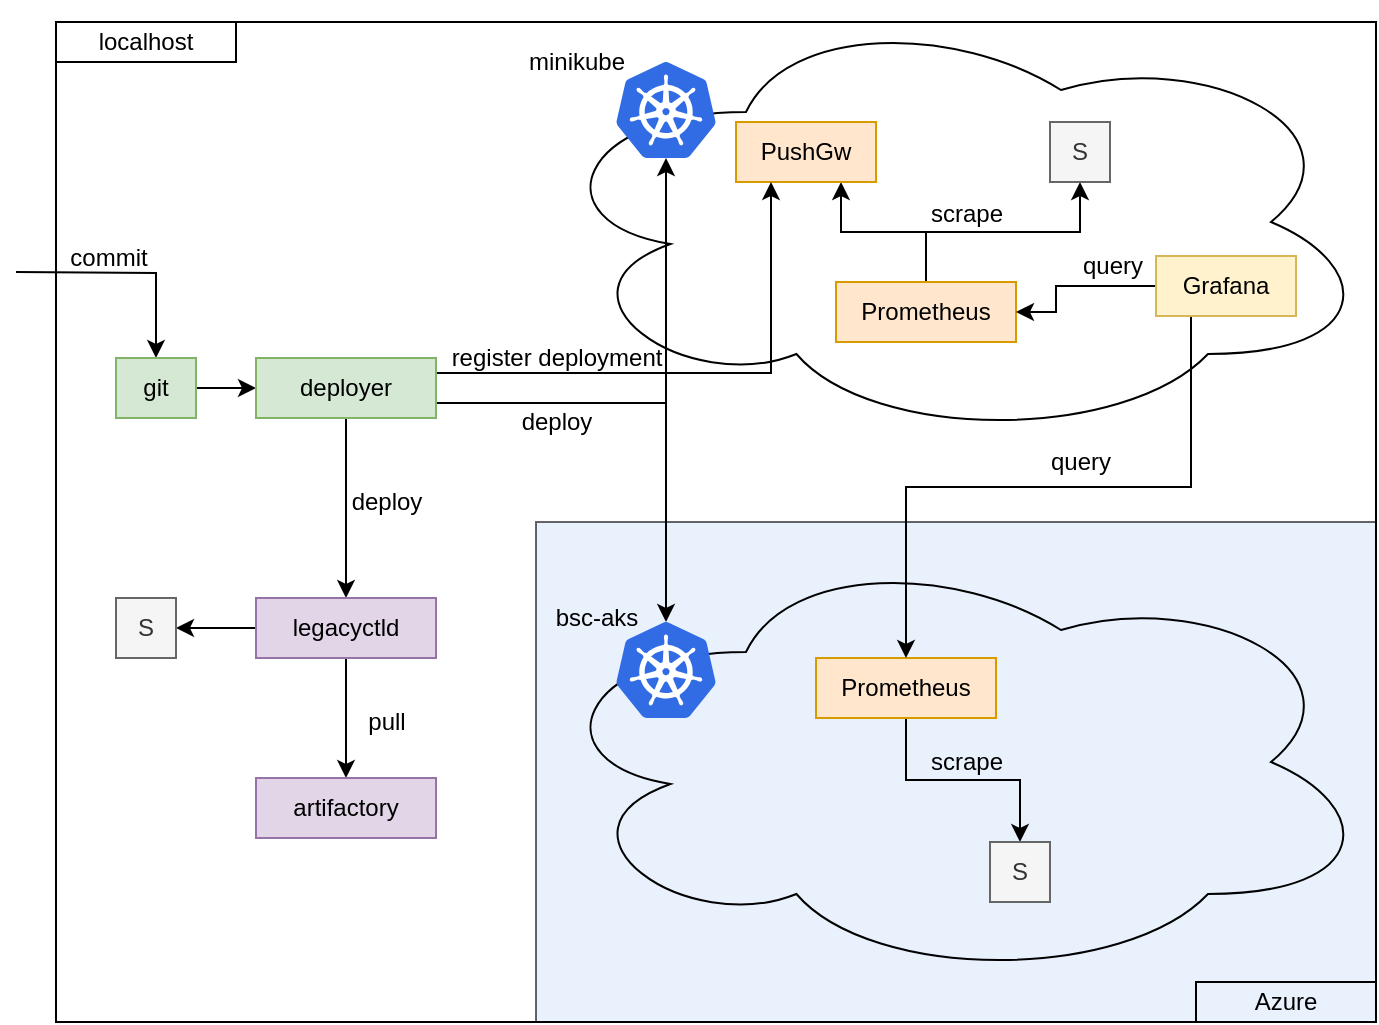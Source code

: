 <mxfile version="13.1.14" type="device"><diagram id="WI9T0HZ2pTsCkuznbFz-" name="Page-1"><mxGraphModel dx="1422" dy="740" grid="1" gridSize="10" guides="1" tooltips="1" connect="1" arrows="1" fold="1" page="1" pageScale="1" pageWidth="1654" pageHeight="1169" math="0" shadow="0"><root><mxCell id="0"/><mxCell id="1" parent="0"/><mxCell id="TowDHFztPJStSdlTVc_y-82" value="" style="whiteSpace=wrap;html=1;fillColor=#dae8fc;strokeColor=#000000;glass=0;rounded=0;opacity=60;" vertex="1" parent="1"><mxGeometry x="540" y="450" width="420" height="250" as="geometry"/></mxCell><mxCell id="TowDHFztPJStSdlTVc_y-77" value="" style="whiteSpace=wrap;html=1;fillColor=none;" vertex="1" parent="1"><mxGeometry x="300" y="200" width="660" height="500" as="geometry"/></mxCell><mxCell id="TowDHFztPJStSdlTVc_y-17" value="" style="ellipse;shape=cloud;whiteSpace=wrap;html=1;fillColor=none;" vertex="1" parent="1"><mxGeometry x="540" y="190" width="420" height="220" as="geometry"/></mxCell><mxCell id="TowDHFztPJStSdlTVc_y-33" value="" style="ellipse;shape=cloud;whiteSpace=wrap;html=1;fillColor=none;" vertex="1" parent="1"><mxGeometry x="540" y="460" width="420" height="220" as="geometry"/></mxCell><mxCell id="TowDHFztPJStSdlTVc_y-34" value="" style="aspect=fixed;html=1;points=[];align=center;image;fontSize=12;image=img/lib/mscae/Kubernetes.svg;fillColor=none;" vertex="1" parent="1"><mxGeometry x="580" y="220" width="50" height="48" as="geometry"/></mxCell><mxCell id="TowDHFztPJStSdlTVc_y-35" value="" style="aspect=fixed;html=1;points=[];align=center;image;fontSize=12;image=img/lib/mscae/Kubernetes.svg;fillColor=none;" vertex="1" parent="1"><mxGeometry x="580" y="500" width="50" height="48" as="geometry"/></mxCell><mxCell id="TowDHFztPJStSdlTVc_y-63" style="edgeStyle=orthogonalEdgeStyle;rounded=0;orthogonalLoop=1;jettySize=auto;html=1;exitX=0.5;exitY=0;exitDx=0;exitDy=0;entryX=0.75;entryY=1;entryDx=0;entryDy=0;" edge="1" parent="1" source="TowDHFztPJStSdlTVc_y-37" target="TowDHFztPJStSdlTVc_y-39"><mxGeometry relative="1" as="geometry"/></mxCell><mxCell id="TowDHFztPJStSdlTVc_y-65" value="" style="edgeStyle=orthogonalEdgeStyle;rounded=0;orthogonalLoop=1;jettySize=auto;html=1;exitX=0.5;exitY=0;exitDx=0;exitDy=0;" edge="1" parent="1" source="TowDHFztPJStSdlTVc_y-37" target="TowDHFztPJStSdlTVc_y-64"><mxGeometry relative="1" as="geometry"/></mxCell><mxCell id="TowDHFztPJStSdlTVc_y-37" value="&lt;div&gt;Prometheus&lt;/div&gt;" style="whiteSpace=wrap;html=1;fillColor=#ffe6cc;strokeColor=#d79b00;" vertex="1" parent="1"><mxGeometry x="690" y="330" width="90" height="30" as="geometry"/></mxCell><mxCell id="TowDHFztPJStSdlTVc_y-64" value="S" style="whiteSpace=wrap;html=1;fillColor=#f5f5f5;strokeColor=#666666;fontColor=#333333;" vertex="1" parent="1"><mxGeometry x="797" y="250" width="30" height="30" as="geometry"/></mxCell><mxCell id="TowDHFztPJStSdlTVc_y-76" value="" style="edgeStyle=orthogonalEdgeStyle;rounded=0;orthogonalLoop=1;jettySize=auto;html=1;" edge="1" parent="1" source="TowDHFztPJStSdlTVc_y-38" target="TowDHFztPJStSdlTVc_y-75"><mxGeometry relative="1" as="geometry"/></mxCell><mxCell id="TowDHFztPJStSdlTVc_y-38" value="&lt;div&gt;Prometheus&lt;/div&gt;" style="whiteSpace=wrap;html=1;fillColor=#ffe6cc;strokeColor=#d79b00;" vertex="1" parent="1"><mxGeometry x="680" y="518" width="90" height="30" as="geometry"/></mxCell><mxCell id="TowDHFztPJStSdlTVc_y-75" value="S" style="whiteSpace=wrap;html=1;fillColor=#f5f5f5;strokeColor=#666666;fontColor=#333333;" vertex="1" parent="1"><mxGeometry x="767" y="610" width="30" height="30" as="geometry"/></mxCell><mxCell id="TowDHFztPJStSdlTVc_y-39" value="PushGw" style="whiteSpace=wrap;html=1;fillColor=#ffe6cc;strokeColor=#d79b00;" vertex="1" parent="1"><mxGeometry x="640" y="250" width="70" height="30" as="geometry"/></mxCell><mxCell id="TowDHFztPJStSdlTVc_y-70" style="edgeStyle=orthogonalEdgeStyle;rounded=0;orthogonalLoop=1;jettySize=auto;html=1;exitX=0;exitY=0.5;exitDx=0;exitDy=0;entryX=1;entryY=0.5;entryDx=0;entryDy=0;" edge="1" parent="1" source="TowDHFztPJStSdlTVc_y-40" target="TowDHFztPJStSdlTVc_y-37"><mxGeometry relative="1" as="geometry"><Array as="points"><mxPoint x="800" y="332"/><mxPoint x="800" y="345"/></Array></mxGeometry></mxCell><mxCell id="TowDHFztPJStSdlTVc_y-71" style="edgeStyle=orthogonalEdgeStyle;rounded=0;orthogonalLoop=1;jettySize=auto;html=1;exitX=0.25;exitY=1;exitDx=0;exitDy=0;entryX=0.5;entryY=0;entryDx=0;entryDy=0;" edge="1" parent="1" source="TowDHFztPJStSdlTVc_y-40" target="TowDHFztPJStSdlTVc_y-38"><mxGeometry relative="1" as="geometry"/></mxCell><mxCell id="TowDHFztPJStSdlTVc_y-40" value="Grafana" style="whiteSpace=wrap;html=1;fillColor=#fff2cc;strokeColor=#d6b656;" vertex="1" parent="1"><mxGeometry x="850" y="317" width="70" height="30" as="geometry"/></mxCell><mxCell id="TowDHFztPJStSdlTVc_y-48" value="" style="edgeStyle=orthogonalEdgeStyle;rounded=0;orthogonalLoop=1;jettySize=auto;html=1;" edge="1" parent="1" source="TowDHFztPJStSdlTVc_y-43" target="TowDHFztPJStSdlTVc_y-47"><mxGeometry relative="1" as="geometry"/></mxCell><mxCell id="TowDHFztPJStSdlTVc_y-55" value="" style="edgeStyle=orthogonalEdgeStyle;rounded=0;orthogonalLoop=1;jettySize=auto;html=1;" edge="1" parent="1" source="TowDHFztPJStSdlTVc_y-54" target="TowDHFztPJStSdlTVc_y-43"><mxGeometry relative="1" as="geometry"/></mxCell><mxCell id="TowDHFztPJStSdlTVc_y-58" style="edgeStyle=orthogonalEdgeStyle;rounded=0;orthogonalLoop=1;jettySize=auto;html=1;exitX=1;exitY=0.75;exitDx=0;exitDy=0;" edge="1" parent="1" source="TowDHFztPJStSdlTVc_y-43" target="TowDHFztPJStSdlTVc_y-34"><mxGeometry relative="1" as="geometry"><mxPoint x="400" y="430" as="sourcePoint"/></mxGeometry></mxCell><mxCell id="TowDHFztPJStSdlTVc_y-59" style="edgeStyle=orthogonalEdgeStyle;rounded=0;orthogonalLoop=1;jettySize=auto;html=1;exitX=1;exitY=0.75;exitDx=0;exitDy=0;" edge="1" parent="1" source="TowDHFztPJStSdlTVc_y-43" target="TowDHFztPJStSdlTVc_y-35"><mxGeometry relative="1" as="geometry"/></mxCell><mxCell id="TowDHFztPJStSdlTVc_y-60" style="edgeStyle=orthogonalEdgeStyle;rounded=0;orthogonalLoop=1;jettySize=auto;html=1;exitX=1;exitY=0.25;exitDx=0;exitDy=0;entryX=0.25;entryY=1;entryDx=0;entryDy=0;" edge="1" parent="1" source="TowDHFztPJStSdlTVc_y-43" target="TowDHFztPJStSdlTVc_y-39"><mxGeometry relative="1" as="geometry"/></mxCell><mxCell id="TowDHFztPJStSdlTVc_y-43" value="deployer" style="whiteSpace=wrap;html=1;fillColor=#d5e8d4;strokeColor=#82b366;" vertex="1" parent="1"><mxGeometry x="400" y="368" width="90" height="30" as="geometry"/></mxCell><mxCell id="TowDHFztPJStSdlTVc_y-92" value="" style="edgeStyle=orthogonalEdgeStyle;rounded=0;orthogonalLoop=1;jettySize=auto;html=1;entryX=0.5;entryY=0;entryDx=0;entryDy=0;exitX=1;exitY=0.5;exitDx=0;exitDy=0;" edge="1" parent="1" target="TowDHFztPJStSdlTVc_y-54"><mxGeometry relative="1" as="geometry"><mxPoint x="280" y="325" as="sourcePoint"/></mxGeometry></mxCell><mxCell id="TowDHFztPJStSdlTVc_y-54" value="git" style="whiteSpace=wrap;html=1;fillColor=#d5e8d4;strokeColor=#82b366;" vertex="1" parent="1"><mxGeometry x="330" y="368" width="40" height="30" as="geometry"/></mxCell><mxCell id="TowDHFztPJStSdlTVc_y-50" value="" style="edgeStyle=orthogonalEdgeStyle;rounded=0;orthogonalLoop=1;jettySize=auto;html=1;" edge="1" parent="1" source="TowDHFztPJStSdlTVc_y-47" target="TowDHFztPJStSdlTVc_y-49"><mxGeometry relative="1" as="geometry"/></mxCell><mxCell id="TowDHFztPJStSdlTVc_y-73" value="" style="edgeStyle=orthogonalEdgeStyle;rounded=0;orthogonalLoop=1;jettySize=auto;html=1;" edge="1" parent="1" source="TowDHFztPJStSdlTVc_y-47" target="TowDHFztPJStSdlTVc_y-72"><mxGeometry relative="1" as="geometry"/></mxCell><mxCell id="TowDHFztPJStSdlTVc_y-47" value="legacyctld" style="whiteSpace=wrap;html=1;fillColor=#e1d5e7;strokeColor=#9673a6;" vertex="1" parent="1"><mxGeometry x="400" y="488" width="90" height="30" as="geometry"/></mxCell><mxCell id="TowDHFztPJStSdlTVc_y-72" value="S" style="whiteSpace=wrap;html=1;fillColor=#f5f5f5;strokeColor=#666666;fontColor=#333333;" vertex="1" parent="1"><mxGeometry x="330" y="488" width="30" height="30" as="geometry"/></mxCell><mxCell id="TowDHFztPJStSdlTVc_y-49" value="artifactory" style="whiteSpace=wrap;html=1;fillColor=#e1d5e7;strokeColor=#9673a6;" vertex="1" parent="1"><mxGeometry x="400" y="578" width="90" height="30" as="geometry"/></mxCell><mxCell id="TowDHFztPJStSdlTVc_y-78" value="localhost" style="whiteSpace=wrap;html=1;fillColor=none;" vertex="1" parent="1"><mxGeometry x="300" y="200" width="90" height="20" as="geometry"/></mxCell><mxCell id="TowDHFztPJStSdlTVc_y-83" value="Azure" style="whiteSpace=wrap;html=1;fillColor=none;" vertex="1" parent="1"><mxGeometry x="870" y="680" width="90" height="20" as="geometry"/></mxCell><mxCell id="TowDHFztPJStSdlTVc_y-84" value="bsc-aks" style="text;html=1;align=center;verticalAlign=middle;resizable=0;points=[];autosize=1;fontStyle=0" vertex="1" parent="1"><mxGeometry x="540" y="488" width="60" height="20" as="geometry"/></mxCell><mxCell id="TowDHFztPJStSdlTVc_y-85" value="minikube" style="text;html=1;align=center;verticalAlign=middle;resizable=0;points=[];autosize=1;" vertex="1" parent="1"><mxGeometry x="530" y="210" width="60" height="20" as="geometry"/></mxCell><mxCell id="TowDHFztPJStSdlTVc_y-86" value="register deployment" style="text;html=1;align=center;verticalAlign=middle;resizable=0;points=[];autosize=1;" vertex="1" parent="1"><mxGeometry x="490" y="358" width="120" height="20" as="geometry"/></mxCell><mxCell id="TowDHFztPJStSdlTVc_y-87" value="deploy" style="text;html=1;align=center;verticalAlign=middle;resizable=0;points=[];autosize=1;" vertex="1" parent="1"><mxGeometry x="525" y="390" width="50" height="20" as="geometry"/></mxCell><mxCell id="TowDHFztPJStSdlTVc_y-88" value="deploy" style="text;html=1;align=center;verticalAlign=middle;resizable=0;points=[];autosize=1;" vertex="1" parent="1"><mxGeometry x="440" y="430" width="50" height="20" as="geometry"/></mxCell><mxCell id="TowDHFztPJStSdlTVc_y-89" value="pull" style="text;html=1;align=center;verticalAlign=middle;resizable=0;points=[];autosize=1;" vertex="1" parent="1"><mxGeometry x="450" y="540" width="30" height="20" as="geometry"/></mxCell><mxCell id="TowDHFztPJStSdlTVc_y-90" value="commit" style="text;html=1;align=center;verticalAlign=middle;resizable=0;points=[];autosize=1;" vertex="1" parent="1"><mxGeometry x="301" y="308" width="50" height="20" as="geometry"/></mxCell><mxCell id="TowDHFztPJStSdlTVc_y-95" value="scrape" style="text;html=1;align=center;verticalAlign=middle;resizable=0;points=[];autosize=1;" vertex="1" parent="1"><mxGeometry x="730" y="286" width="50" height="20" as="geometry"/></mxCell><mxCell id="TowDHFztPJStSdlTVc_y-96" value="scrape" style="text;html=1;align=center;verticalAlign=middle;resizable=0;points=[];autosize=1;" vertex="1" parent="1"><mxGeometry x="730" y="560" width="50" height="20" as="geometry"/></mxCell><mxCell id="TowDHFztPJStSdlTVc_y-97" value="query" style="text;html=1;align=center;verticalAlign=middle;resizable=0;points=[];autosize=1;" vertex="1" parent="1"><mxGeometry x="787" y="410" width="50" height="20" as="geometry"/></mxCell><mxCell id="TowDHFztPJStSdlTVc_y-98" value="query" style="text;html=1;align=center;verticalAlign=middle;resizable=0;points=[];autosize=1;" vertex="1" parent="1"><mxGeometry x="803" y="312" width="50" height="20" as="geometry"/></mxCell></root></mxGraphModel></diagram></mxfile>